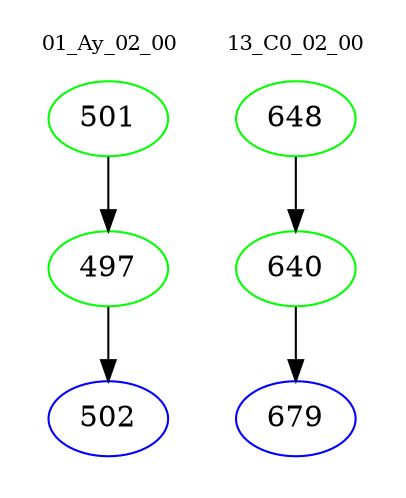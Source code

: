 digraph{
subgraph cluster_0 {
color = white
label = "01_Ay_02_00";
fontsize=10;
T0_501 [label="501", color="green"]
T0_501 -> T0_497 [color="black"]
T0_497 [label="497", color="green"]
T0_497 -> T0_502 [color="black"]
T0_502 [label="502", color="blue"]
}
subgraph cluster_1 {
color = white
label = "13_C0_02_00";
fontsize=10;
T1_648 [label="648", color="green"]
T1_648 -> T1_640 [color="black"]
T1_640 [label="640", color="green"]
T1_640 -> T1_679 [color="black"]
T1_679 [label="679", color="blue"]
}
}
